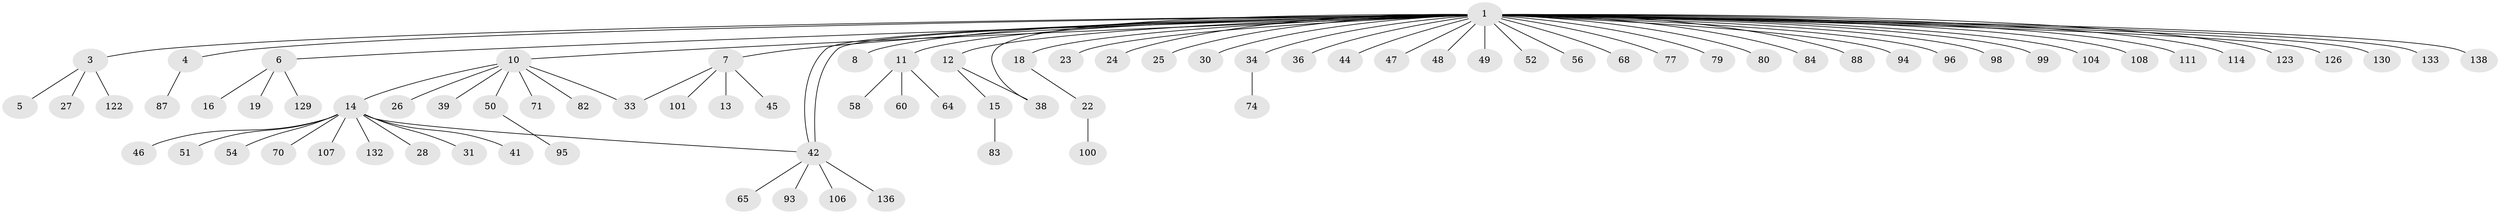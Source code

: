 // original degree distribution, {26: 0.007246376811594203, 19: 0.007246376811594203, 4: 0.043478260869565216, 2: 0.17391304347826086, 1: 0.6666666666666666, 7: 0.014492753623188406, 3: 0.050724637681159424, 9: 0.007246376811594203, 10: 0.007246376811594203, 6: 0.007246376811594203, 5: 0.007246376811594203, 8: 0.007246376811594203}
// Generated by graph-tools (version 1.1) at 2025/18/03/04/25 18:18:18]
// undirected, 82 vertices, 85 edges
graph export_dot {
graph [start="1"]
  node [color=gray90,style=filled];
  1 [super="+2"];
  3;
  4;
  5;
  6;
  7 [super="+9+86+92+119"];
  8;
  10 [super="+91"];
  11;
  12;
  13 [super="+128+37+17"];
  14 [super="+21"];
  15;
  16;
  18 [super="+20+40+110+89+76"];
  19;
  22;
  23 [super="+81"];
  24;
  25 [super="+97+55"];
  26;
  27;
  28 [super="+105"];
  30;
  31;
  33 [super="+125"];
  34;
  36;
  38 [super="+127+53"];
  39;
  41;
  42 [super="+43"];
  44;
  45;
  46;
  47 [super="+115+137"];
  48 [super="+72"];
  49;
  50;
  51;
  52 [super="+61+57"];
  54 [super="+116"];
  56 [super="+120"];
  58;
  60;
  64;
  65;
  68;
  70;
  71;
  74;
  77;
  79;
  80;
  82;
  83;
  84;
  87;
  88 [super="+124"];
  93;
  94;
  95;
  96;
  98;
  99;
  100;
  101;
  104;
  106 [super="+113"];
  107;
  108;
  111;
  114 [super="+117"];
  122;
  123;
  126;
  129;
  130;
  132;
  133 [super="+134"];
  136;
  138;
  1 -- 3;
  1 -- 4;
  1 -- 6;
  1 -- 7;
  1 -- 8;
  1 -- 11;
  1 -- 24;
  1 -- 30;
  1 -- 38;
  1 -- 42;
  1 -- 42;
  1 -- 44;
  1 -- 47;
  1 -- 48;
  1 -- 52;
  1 -- 56;
  1 -- 68;
  1 -- 77;
  1 -- 79;
  1 -- 88;
  1 -- 94;
  1 -- 96;
  1 -- 98;
  1 -- 99;
  1 -- 108;
  1 -- 130;
  1 -- 133;
  1 -- 10;
  1 -- 138;
  1 -- 12;
  1 -- 80;
  1 -- 18;
  1 -- 84;
  1 -- 23;
  1 -- 25;
  1 -- 34;
  1 -- 36;
  1 -- 104;
  1 -- 111;
  1 -- 49;
  1 -- 114;
  1 -- 123;
  1 -- 126;
  3 -- 5;
  3 -- 27;
  3 -- 122;
  4 -- 87;
  6 -- 16;
  6 -- 19;
  6 -- 129;
  7 -- 45;
  7 -- 33;
  7 -- 13;
  7 -- 101;
  10 -- 14;
  10 -- 26;
  10 -- 33;
  10 -- 39;
  10 -- 50;
  10 -- 71;
  10 -- 82;
  11 -- 58;
  11 -- 60;
  11 -- 64;
  12 -- 15;
  12 -- 38;
  14 -- 28;
  14 -- 31;
  14 -- 46;
  14 -- 51;
  14 -- 54;
  14 -- 70;
  14 -- 107;
  14 -- 132;
  14 -- 41;
  14 -- 42;
  15 -- 83;
  18 -- 22;
  22 -- 100;
  34 -- 74;
  42 -- 65;
  42 -- 93;
  42 -- 106;
  42 -- 136;
  50 -- 95;
}
